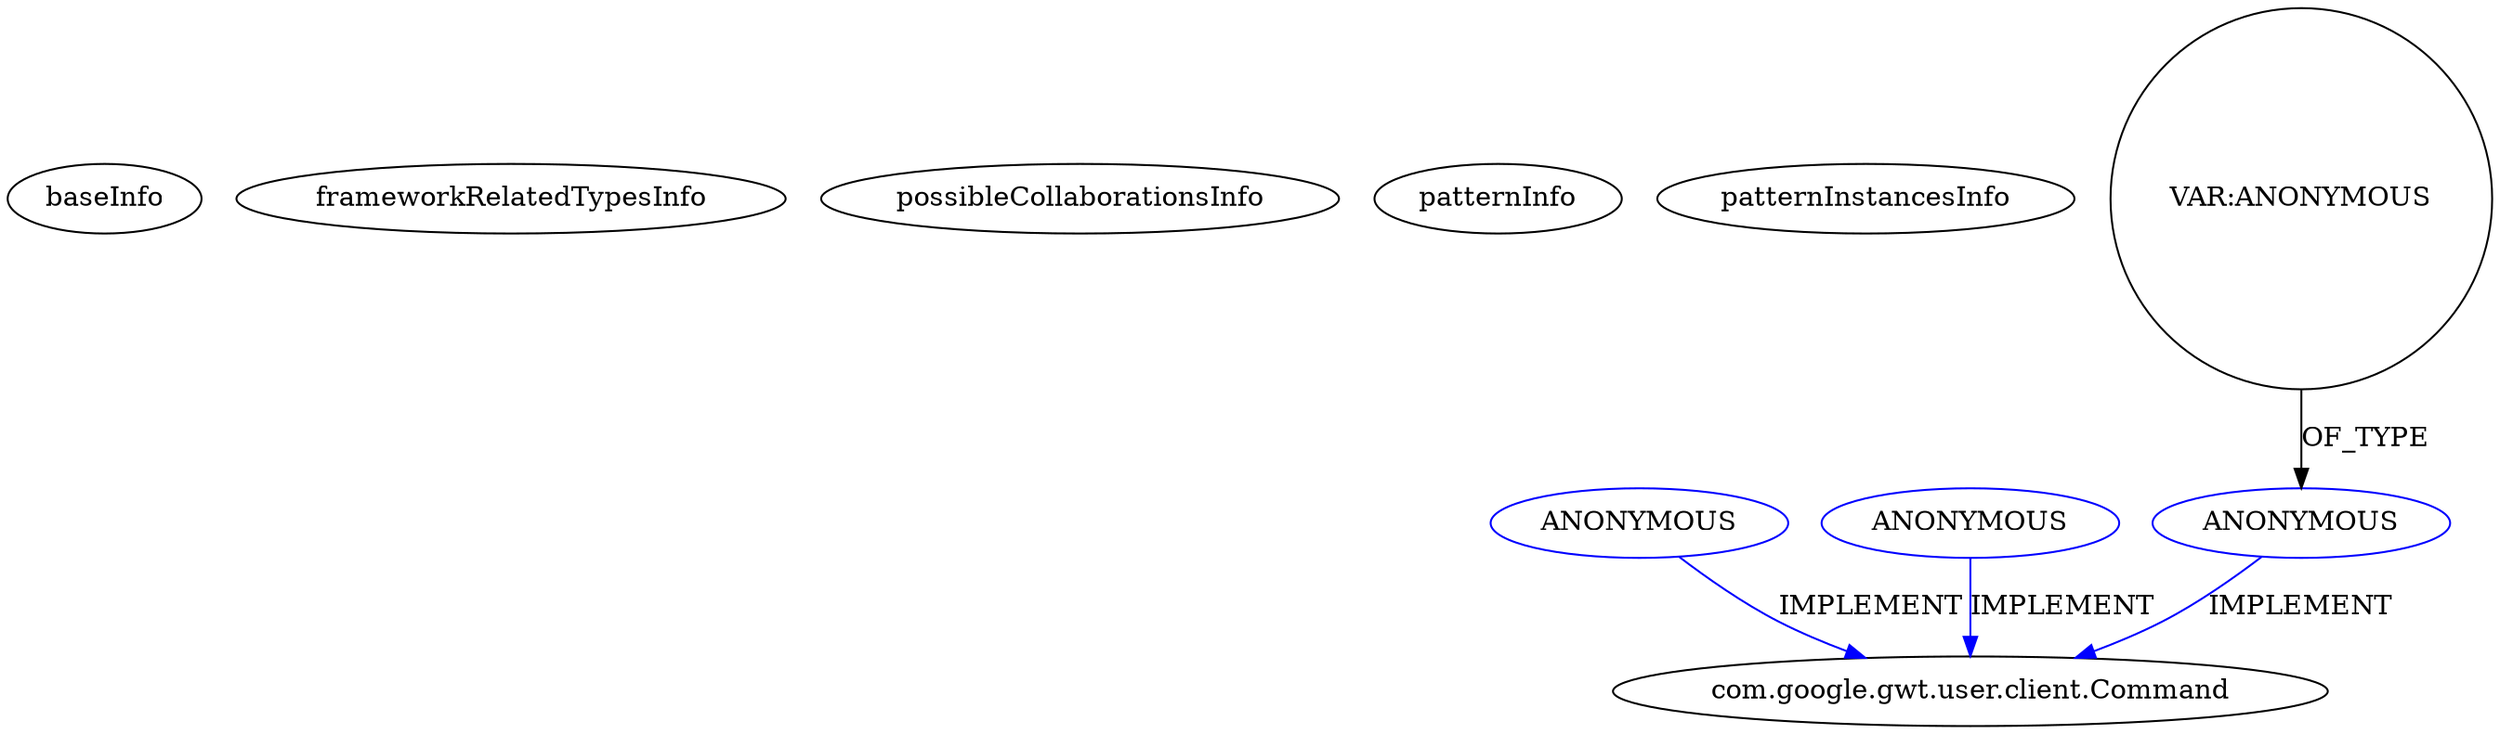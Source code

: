 digraph {
baseInfo[graphId=139,category="pattern",isAnonymous=false,possibleRelation=false]
frameworkRelatedTypesInfo[]
possibleCollaborationsInfo[]
patternInfo[frequency=4.0,patternRootClient=null]
patternInstancesInfo[0="hmiguellima-ugat~/hmiguellima-ugat/ugat-master/src/org/ucp/gwt/widgets/MVCTable.java~MVCTable~3009",1="dapicard-gwt-surface~/dapicard-gwt-surface/gwt-surface-master/gwt-surface/src/main/java/com/axeiya/gwt/surface/client/control/block/InsertLink.java~InsertLink~1195",2="dapicard-gwt-surface~/dapicard-gwt-surface/gwt-surface-master/gwt-surface/src/main/java/com/axeiya/gwt/surface/client/control/image/InsertImage.java~InsertImage~1201",3="MainMain-ChatCafeine~/MainMain-ChatCafeine/ChatCafeine-master/ChatCafeine/src/sources/client/vue/Core.java~Core~190"]
114[label="com.google.gwt.user.client.Command",vertexType="FRAMEWORK_INTERFACE_TYPE",isFrameworkType=false]
176[label="ANONYMOUS",vertexType="REFERENCE_ANONYMOUS_DECLARATION",isFrameworkType=false,color=blue]
323[label="ANONYMOUS",vertexType="REFERENCE_ANONYMOUS_DECLARATION",isFrameworkType=false,color=blue]
394[label="ANONYMOUS",vertexType="REFERENCE_ANONYMOUS_DECLARATION",isFrameworkType=false,color=blue]
393[label="VAR:ANONYMOUS",vertexType="VARIABLE_EXPRESION",isFrameworkType=false,shape=circle]
176->114[label="IMPLEMENT",color=blue]
393->394[label="OF_TYPE"]
323->114[label="IMPLEMENT",color=blue]
394->114[label="IMPLEMENT",color=blue]
}
